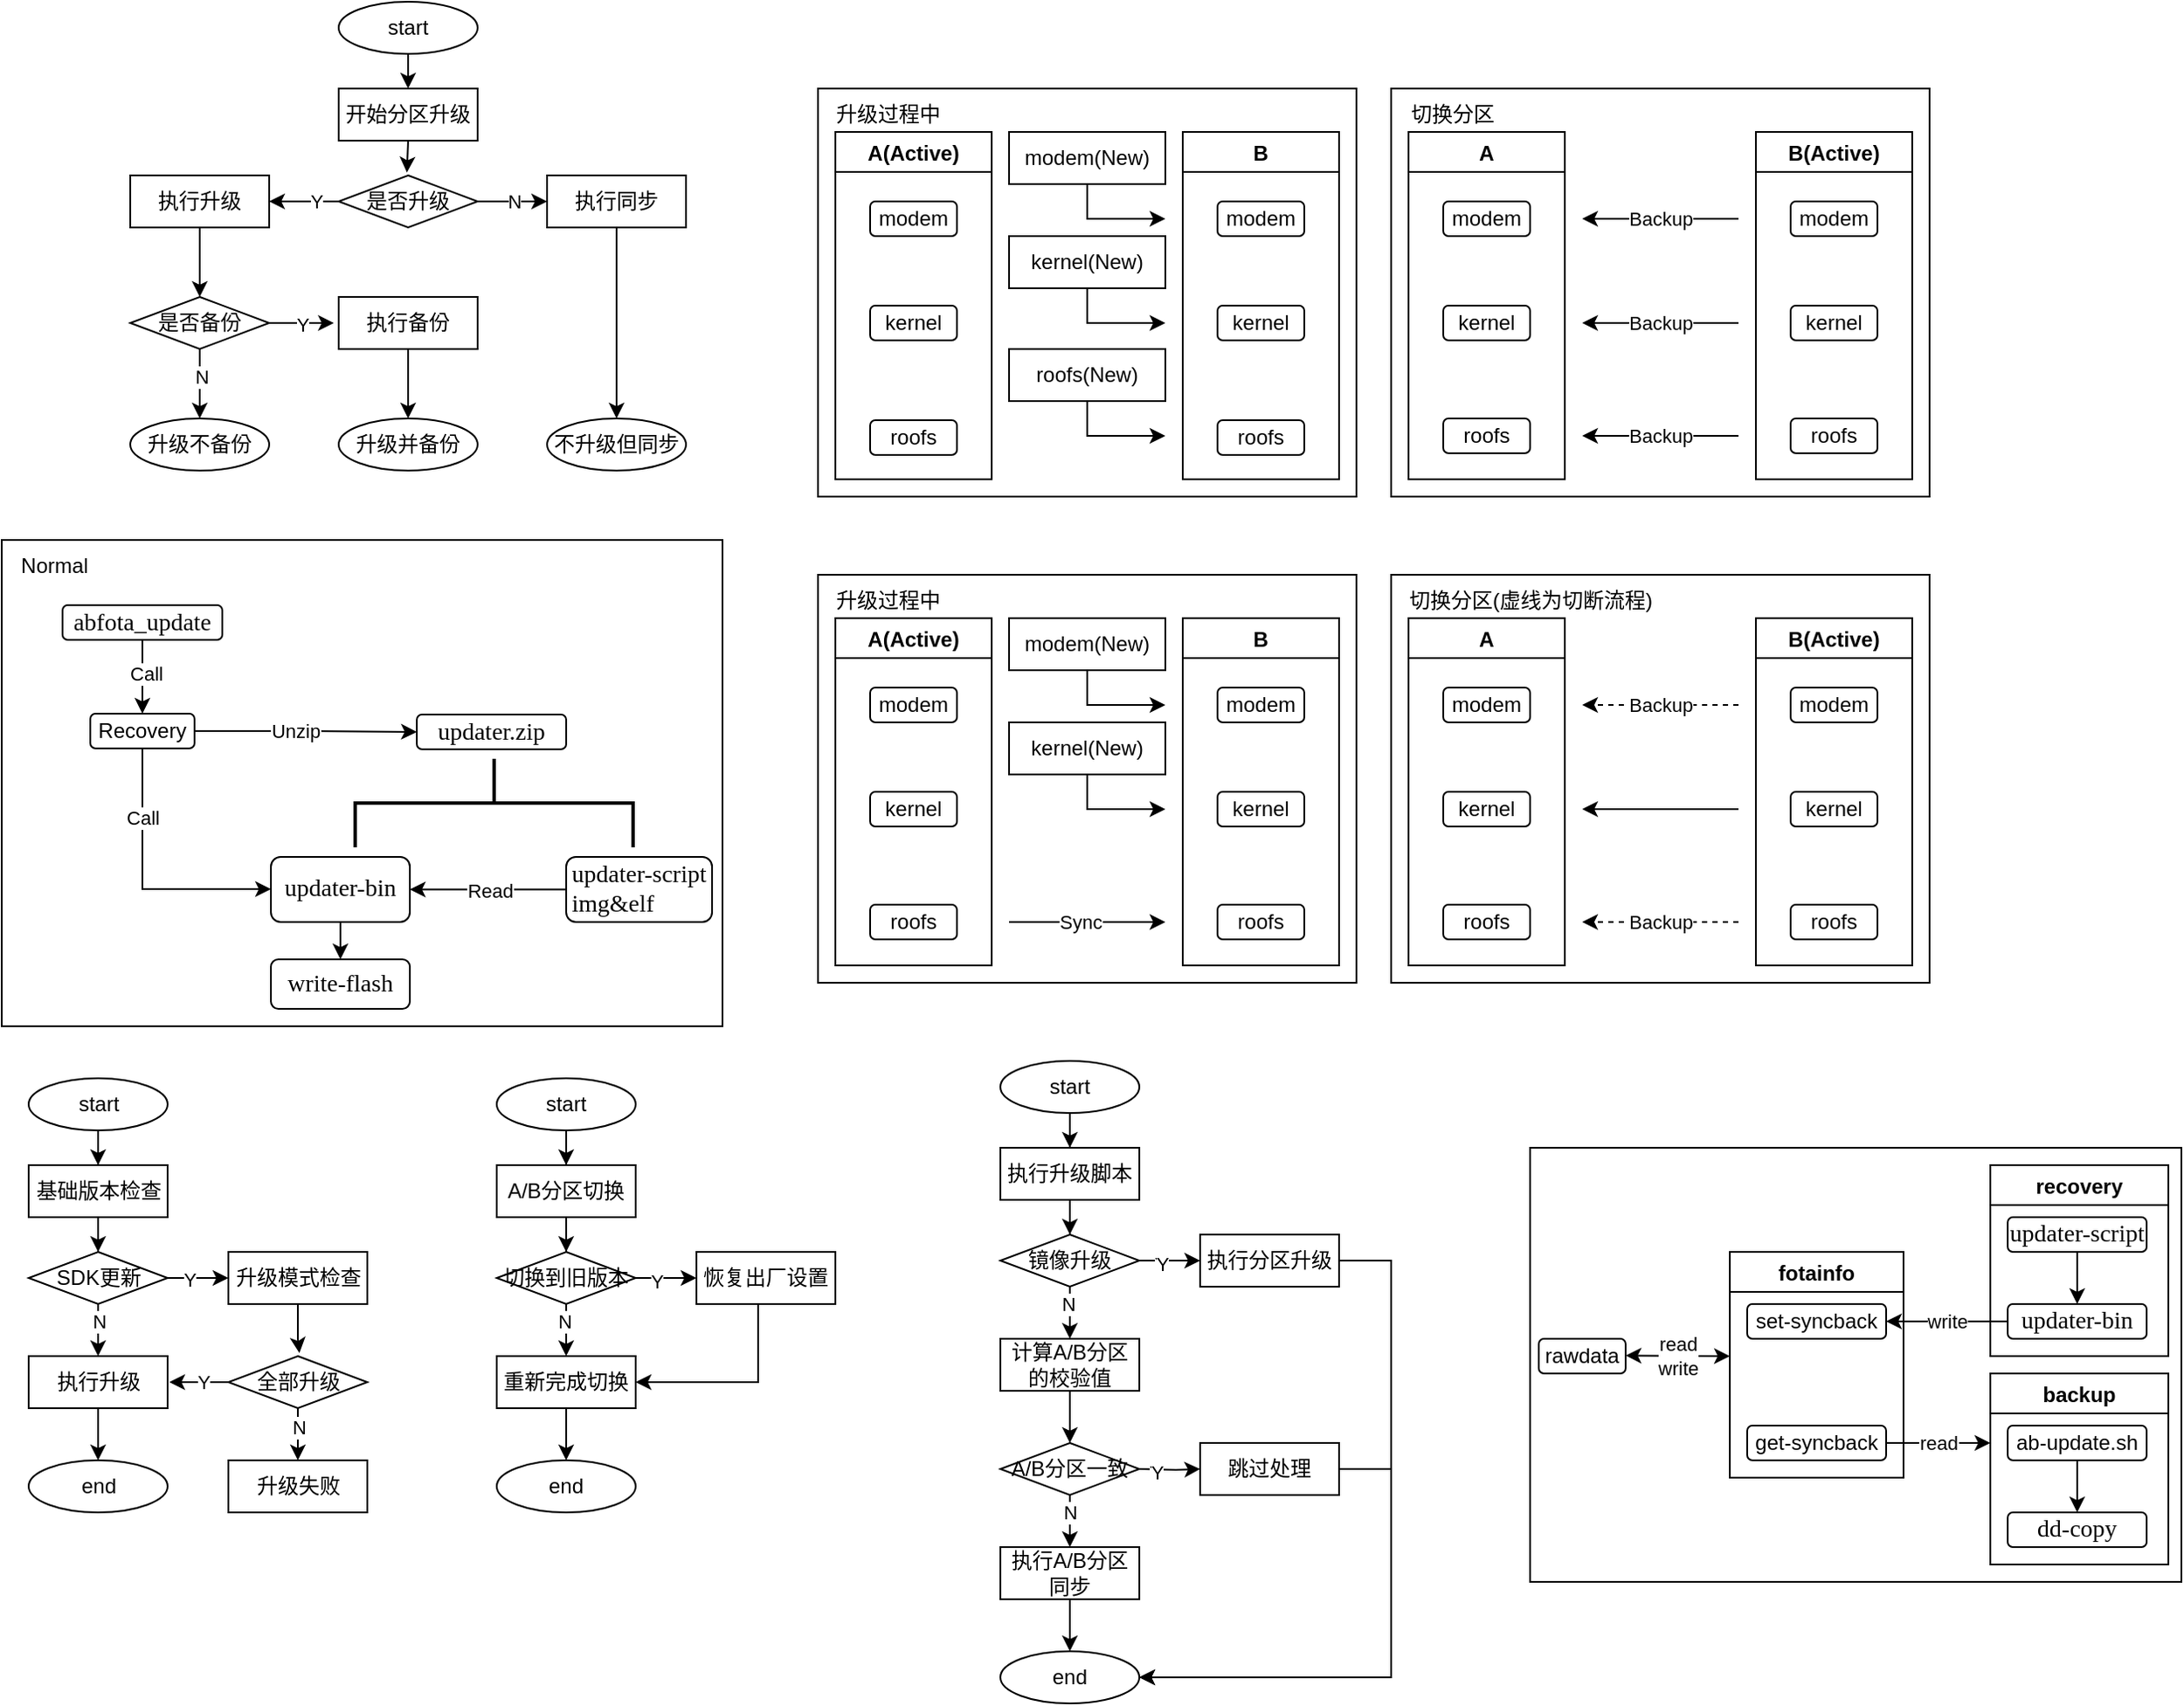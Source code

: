 <mxfile version="24.8.3">
  <diagram name="第 1 页" id="GCRl-8E6too8TkQ2BrHy">
    <mxGraphModel dx="672" dy="438" grid="1" gridSize="10" guides="1" tooltips="1" connect="1" arrows="1" fold="1" page="0" pageScale="1" pageWidth="827" pageHeight="1169" math="0" shadow="0">
      <root>
        <mxCell id="0" />
        <mxCell id="1" parent="0" />
        <mxCell id="q4IoUWrboh84U8gEIqpk-14" value="" style="rounded=0;whiteSpace=wrap;html=1;" parent="1" vertex="1">
          <mxGeometry x="650" y="360" width="310" height="235" as="geometry" />
        </mxCell>
        <mxCell id="NOKJQwVUO0OvhM5oq2DQ-14" style="edgeStyle=orthogonalEdgeStyle;rounded=0;orthogonalLoop=1;jettySize=auto;html=1;exitX=0.5;exitY=1;exitDx=0;exitDy=0;entryX=0.5;entryY=0;entryDx=0;entryDy=0;" parent="1" source="NOKJQwVUO0OvhM5oq2DQ-1" target="NOKJQwVUO0OvhM5oq2DQ-2" edge="1">
          <mxGeometry relative="1" as="geometry" />
        </mxCell>
        <mxCell id="NOKJQwVUO0OvhM5oq2DQ-1" value="start" style="ellipse;whiteSpace=wrap;html=1;" parent="1" vertex="1">
          <mxGeometry x="374" y="30" width="80" height="30" as="geometry" />
        </mxCell>
        <mxCell id="NOKJQwVUO0OvhM5oq2DQ-2" value="开始分区升级" style="rounded=0;whiteSpace=wrap;html=1;" parent="1" vertex="1">
          <mxGeometry x="374" y="80" width="80" height="30" as="geometry" />
        </mxCell>
        <mxCell id="NOKJQwVUO0OvhM5oq2DQ-16" style="edgeStyle=orthogonalEdgeStyle;rounded=0;orthogonalLoop=1;jettySize=auto;html=1;entryX=1;entryY=0.5;entryDx=0;entryDy=0;" parent="1" source="NOKJQwVUO0OvhM5oq2DQ-3" target="NOKJQwVUO0OvhM5oq2DQ-4" edge="1">
          <mxGeometry relative="1" as="geometry" />
        </mxCell>
        <mxCell id="NOKJQwVUO0OvhM5oq2DQ-29" value="Y" style="edgeLabel;html=1;align=center;verticalAlign=middle;resizable=0;points=[];" parent="NOKJQwVUO0OvhM5oq2DQ-16" vertex="1" connectable="0">
          <mxGeometry x="-0.36" relative="1" as="geometry">
            <mxPoint as="offset" />
          </mxGeometry>
        </mxCell>
        <mxCell id="NOKJQwVUO0OvhM5oq2DQ-17" style="edgeStyle=orthogonalEdgeStyle;rounded=0;orthogonalLoop=1;jettySize=auto;html=1;exitX=1;exitY=0.5;exitDx=0;exitDy=0;entryX=0;entryY=0.5;entryDx=0;entryDy=0;" parent="1" source="NOKJQwVUO0OvhM5oq2DQ-3" target="NOKJQwVUO0OvhM5oq2DQ-7" edge="1">
          <mxGeometry relative="1" as="geometry" />
        </mxCell>
        <mxCell id="NOKJQwVUO0OvhM5oq2DQ-28" value="N" style="edgeLabel;html=1;align=center;verticalAlign=middle;resizable=0;points=[];" parent="NOKJQwVUO0OvhM5oq2DQ-17" vertex="1" connectable="0">
          <mxGeometry x="0.034" relative="1" as="geometry">
            <mxPoint as="offset" />
          </mxGeometry>
        </mxCell>
        <mxCell id="NOKJQwVUO0OvhM5oq2DQ-3" value="是否升级" style="rhombus;whiteSpace=wrap;html=1;" parent="1" vertex="1">
          <mxGeometry x="374" y="130" width="80" height="30" as="geometry" />
        </mxCell>
        <mxCell id="NOKJQwVUO0OvhM5oq2DQ-18" style="edgeStyle=orthogonalEdgeStyle;rounded=0;orthogonalLoop=1;jettySize=auto;html=1;entryX=0.5;entryY=0;entryDx=0;entryDy=0;" parent="1" source="NOKJQwVUO0OvhM5oq2DQ-4" target="NOKJQwVUO0OvhM5oq2DQ-5" edge="1">
          <mxGeometry relative="1" as="geometry" />
        </mxCell>
        <mxCell id="NOKJQwVUO0OvhM5oq2DQ-4" value="执行升级" style="rounded=0;whiteSpace=wrap;html=1;" parent="1" vertex="1">
          <mxGeometry x="254" y="130" width="80" height="30" as="geometry" />
        </mxCell>
        <mxCell id="NOKJQwVUO0OvhM5oq2DQ-19" style="edgeStyle=orthogonalEdgeStyle;rounded=0;orthogonalLoop=1;jettySize=auto;html=1;exitX=0.5;exitY=1;exitDx=0;exitDy=0;entryX=0.5;entryY=0;entryDx=0;entryDy=0;" parent="1" source="NOKJQwVUO0OvhM5oq2DQ-5" target="NOKJQwVUO0OvhM5oq2DQ-8" edge="1">
          <mxGeometry relative="1" as="geometry" />
        </mxCell>
        <mxCell id="NOKJQwVUO0OvhM5oq2DQ-31" value="N" style="edgeLabel;html=1;align=center;verticalAlign=middle;resizable=0;points=[];" parent="NOKJQwVUO0OvhM5oq2DQ-19" vertex="1" connectable="0">
          <mxGeometry x="-0.226" y="1" relative="1" as="geometry">
            <mxPoint as="offset" />
          </mxGeometry>
        </mxCell>
        <mxCell id="NOKJQwVUO0OvhM5oq2DQ-5" value="是否备份" style="rhombus;whiteSpace=wrap;html=1;" parent="1" vertex="1">
          <mxGeometry x="254" y="200" width="80" height="30" as="geometry" />
        </mxCell>
        <mxCell id="NOKJQwVUO0OvhM5oq2DQ-6" value="执行备份" style="rounded=0;whiteSpace=wrap;html=1;" parent="1" vertex="1">
          <mxGeometry x="374" y="200" width="80" height="30" as="geometry" />
        </mxCell>
        <mxCell id="NOKJQwVUO0OvhM5oq2DQ-22" style="edgeStyle=orthogonalEdgeStyle;rounded=0;orthogonalLoop=1;jettySize=auto;html=1;exitX=0.5;exitY=1;exitDx=0;exitDy=0;entryX=0.5;entryY=0;entryDx=0;entryDy=0;" parent="1" source="NOKJQwVUO0OvhM5oq2DQ-7" target="NOKJQwVUO0OvhM5oq2DQ-10" edge="1">
          <mxGeometry relative="1" as="geometry" />
        </mxCell>
        <mxCell id="NOKJQwVUO0OvhM5oq2DQ-7" value="执行同步" style="rounded=0;whiteSpace=wrap;html=1;" parent="1" vertex="1">
          <mxGeometry x="494" y="130" width="80" height="30" as="geometry" />
        </mxCell>
        <mxCell id="NOKJQwVUO0OvhM5oq2DQ-8" value="升级不备份" style="ellipse;whiteSpace=wrap;html=1;" parent="1" vertex="1">
          <mxGeometry x="254" y="270" width="80" height="30" as="geometry" />
        </mxCell>
        <mxCell id="NOKJQwVUO0OvhM5oq2DQ-9" value="升级并备份" style="ellipse;whiteSpace=wrap;html=1;" parent="1" vertex="1">
          <mxGeometry x="374" y="270" width="80" height="30" as="geometry" />
        </mxCell>
        <mxCell id="NOKJQwVUO0OvhM5oq2DQ-10" value="不升级但同步" style="ellipse;whiteSpace=wrap;html=1;" parent="1" vertex="1">
          <mxGeometry x="494" y="270" width="80" height="30" as="geometry" />
        </mxCell>
        <mxCell id="NOKJQwVUO0OvhM5oq2DQ-15" style="edgeStyle=orthogonalEdgeStyle;rounded=0;orthogonalLoop=1;jettySize=auto;html=1;exitX=0.5;exitY=1;exitDx=0;exitDy=0;entryX=0.491;entryY=-0.056;entryDx=0;entryDy=0;entryPerimeter=0;" parent="1" source="NOKJQwVUO0OvhM5oq2DQ-2" target="NOKJQwVUO0OvhM5oq2DQ-3" edge="1">
          <mxGeometry relative="1" as="geometry" />
        </mxCell>
        <mxCell id="NOKJQwVUO0OvhM5oq2DQ-20" style="edgeStyle=orthogonalEdgeStyle;rounded=0;orthogonalLoop=1;jettySize=auto;html=1;exitX=1;exitY=0.5;exitDx=0;exitDy=0;entryX=-0.035;entryY=0.495;entryDx=0;entryDy=0;entryPerimeter=0;" parent="1" source="NOKJQwVUO0OvhM5oq2DQ-5" target="NOKJQwVUO0OvhM5oq2DQ-6" edge="1">
          <mxGeometry relative="1" as="geometry" />
        </mxCell>
        <mxCell id="NOKJQwVUO0OvhM5oq2DQ-30" value="Y" style="edgeLabel;html=1;align=center;verticalAlign=middle;resizable=0;points=[];" parent="NOKJQwVUO0OvhM5oq2DQ-20" vertex="1" connectable="0">
          <mxGeometry x="0.019" y="-1" relative="1" as="geometry">
            <mxPoint as="offset" />
          </mxGeometry>
        </mxCell>
        <mxCell id="NOKJQwVUO0OvhM5oq2DQ-21" style="edgeStyle=orthogonalEdgeStyle;rounded=0;orthogonalLoop=1;jettySize=auto;html=1;exitX=0.5;exitY=1;exitDx=0;exitDy=0;entryX=0.5;entryY=0;entryDx=0;entryDy=0;" parent="1" source="NOKJQwVUO0OvhM5oq2DQ-6" target="NOKJQwVUO0OvhM5oq2DQ-9" edge="1">
          <mxGeometry relative="1" as="geometry" />
        </mxCell>
        <mxCell id="q4IoUWrboh84U8gEIqpk-1" value="A(Active)" style="swimlane;" parent="1" vertex="1">
          <mxGeometry x="660" y="385" width="90" height="200" as="geometry">
            <mxRectangle x="210" y="630" width="90" height="30" as="alternateBounds" />
          </mxGeometry>
        </mxCell>
        <mxCell id="q4IoUWrboh84U8gEIqpk-2" value="modem" style="rounded=1;whiteSpace=wrap;html=1;" parent="q4IoUWrboh84U8gEIqpk-1" vertex="1">
          <mxGeometry x="20" y="40" width="50" height="20" as="geometry" />
        </mxCell>
        <mxCell id="q4IoUWrboh84U8gEIqpk-3" value="kernel" style="rounded=1;whiteSpace=wrap;html=1;" parent="q4IoUWrboh84U8gEIqpk-1" vertex="1">
          <mxGeometry x="20" y="100" width="50" height="20" as="geometry" />
        </mxCell>
        <mxCell id="q4IoUWrboh84U8gEIqpk-4" value="roofs" style="rounded=1;whiteSpace=wrap;html=1;" parent="q4IoUWrboh84U8gEIqpk-1" vertex="1">
          <mxGeometry x="20" y="165" width="50" height="20" as="geometry" />
        </mxCell>
        <mxCell id="q4IoUWrboh84U8gEIqpk-5" value="B" style="swimlane;" parent="1" vertex="1">
          <mxGeometry x="860" y="385" width="90" height="200" as="geometry">
            <mxRectangle x="210" y="630" width="90" height="30" as="alternateBounds" />
          </mxGeometry>
        </mxCell>
        <mxCell id="q4IoUWrboh84U8gEIqpk-6" value="modem" style="rounded=1;whiteSpace=wrap;html=1;" parent="q4IoUWrboh84U8gEIqpk-5" vertex="1">
          <mxGeometry x="20" y="40" width="50" height="20" as="geometry" />
        </mxCell>
        <mxCell id="q4IoUWrboh84U8gEIqpk-7" value="kernel" style="rounded=1;whiteSpace=wrap;html=1;" parent="q4IoUWrboh84U8gEIqpk-5" vertex="1">
          <mxGeometry x="20" y="100" width="50" height="20" as="geometry" />
        </mxCell>
        <mxCell id="q4IoUWrboh84U8gEIqpk-8" value="roofs" style="rounded=1;whiteSpace=wrap;html=1;" parent="q4IoUWrboh84U8gEIqpk-5" vertex="1">
          <mxGeometry x="20" y="165" width="50" height="20" as="geometry" />
        </mxCell>
        <mxCell id="q4IoUWrboh84U8gEIqpk-12" value="" style="endArrow=classic;html=1;rounded=0;" parent="1" edge="1">
          <mxGeometry width="50" height="50" relative="1" as="geometry">
            <mxPoint x="760" y="560" as="sourcePoint" />
            <mxPoint x="850" y="560" as="targetPoint" />
          </mxGeometry>
        </mxCell>
        <mxCell id="q4IoUWrboh84U8gEIqpk-21" value="Sync" style="edgeLabel;html=1;align=center;verticalAlign=middle;resizable=0;points=[];" parent="q4IoUWrboh84U8gEIqpk-12" vertex="1" connectable="0">
          <mxGeometry x="-0.102" relative="1" as="geometry">
            <mxPoint as="offset" />
          </mxGeometry>
        </mxCell>
        <mxCell id="q4IoUWrboh84U8gEIqpk-24" value="modem(New)" style="rounded=0;whiteSpace=wrap;html=1;" parent="1" vertex="1">
          <mxGeometry x="760" y="385" width="90" height="30" as="geometry" />
        </mxCell>
        <mxCell id="q4IoUWrboh84U8gEIqpk-25" value="" style="endArrow=classic;html=1;rounded=0;entryX=0.645;entryY=0.489;entryDx=0;entryDy=0;entryPerimeter=0;exitX=0.5;exitY=1;exitDx=0;exitDy=0;" parent="1" source="q4IoUWrboh84U8gEIqpk-24" edge="1">
          <mxGeometry width="50" height="50" relative="1" as="geometry">
            <mxPoint x="780.05" y="435.08" as="sourcePoint" />
            <mxPoint x="850" y="434.995" as="targetPoint" />
            <Array as="points">
              <mxPoint x="805" y="435" />
            </Array>
          </mxGeometry>
        </mxCell>
        <mxCell id="q4IoUWrboh84U8gEIqpk-26" value="" style="rounded=0;whiteSpace=wrap;html=1;" parent="1" vertex="1">
          <mxGeometry x="980" y="360" width="310" height="235" as="geometry" />
        </mxCell>
        <mxCell id="q4IoUWrboh84U8gEIqpk-27" value="A" style="swimlane;" parent="1" vertex="1">
          <mxGeometry x="990" y="385" width="90" height="200" as="geometry">
            <mxRectangle x="210" y="630" width="90" height="30" as="alternateBounds" />
          </mxGeometry>
        </mxCell>
        <mxCell id="q4IoUWrboh84U8gEIqpk-28" value="modem" style="rounded=1;whiteSpace=wrap;html=1;" parent="q4IoUWrboh84U8gEIqpk-27" vertex="1">
          <mxGeometry x="20" y="40" width="50" height="20" as="geometry" />
        </mxCell>
        <mxCell id="q4IoUWrboh84U8gEIqpk-29" value="kernel" style="rounded=1;whiteSpace=wrap;html=1;" parent="q4IoUWrboh84U8gEIqpk-27" vertex="1">
          <mxGeometry x="20" y="100" width="50" height="20" as="geometry" />
        </mxCell>
        <mxCell id="q4IoUWrboh84U8gEIqpk-30" value="roofs" style="rounded=1;whiteSpace=wrap;html=1;" parent="q4IoUWrboh84U8gEIqpk-27" vertex="1">
          <mxGeometry x="20" y="165" width="50" height="20" as="geometry" />
        </mxCell>
        <mxCell id="q4IoUWrboh84U8gEIqpk-31" value="B(Active)" style="swimlane;" parent="1" vertex="1">
          <mxGeometry x="1190" y="385" width="90" height="200" as="geometry">
            <mxRectangle x="210" y="630" width="90" height="30" as="alternateBounds" />
          </mxGeometry>
        </mxCell>
        <mxCell id="q4IoUWrboh84U8gEIqpk-32" value="modem" style="rounded=1;whiteSpace=wrap;html=1;" parent="q4IoUWrboh84U8gEIqpk-31" vertex="1">
          <mxGeometry x="20" y="40" width="50" height="20" as="geometry" />
        </mxCell>
        <mxCell id="q4IoUWrboh84U8gEIqpk-33" value="kernel" style="rounded=1;whiteSpace=wrap;html=1;" parent="q4IoUWrboh84U8gEIqpk-31" vertex="1">
          <mxGeometry x="20" y="100" width="50" height="20" as="geometry" />
        </mxCell>
        <mxCell id="q4IoUWrboh84U8gEIqpk-34" value="roofs" style="rounded=1;whiteSpace=wrap;html=1;" parent="q4IoUWrboh84U8gEIqpk-31" vertex="1">
          <mxGeometry x="20" y="165" width="50" height="20" as="geometry" />
        </mxCell>
        <mxCell id="q4IoUWrboh84U8gEIqpk-41" value="" style="endArrow=classic;html=1;rounded=0;dashed=1;" parent="1" edge="1">
          <mxGeometry width="50" height="50" relative="1" as="geometry">
            <mxPoint x="1180" y="435" as="sourcePoint" />
            <mxPoint x="1090" y="435" as="targetPoint" />
          </mxGeometry>
        </mxCell>
        <mxCell id="q4IoUWrboh84U8gEIqpk-43" value="Backup" style="edgeLabel;html=1;align=center;verticalAlign=middle;resizable=0;points=[];" parent="q4IoUWrboh84U8gEIqpk-41" vertex="1" connectable="0">
          <mxGeometry x="0.235" y="-1" relative="1" as="geometry">
            <mxPoint x="10" y="1" as="offset" />
          </mxGeometry>
        </mxCell>
        <mxCell id="q4IoUWrboh84U8gEIqpk-44" value="" style="endArrow=classic;html=1;rounded=0;" parent="1" edge="1">
          <mxGeometry width="50" height="50" relative="1" as="geometry">
            <mxPoint x="1180" y="495" as="sourcePoint" />
            <mxPoint x="1090" y="495" as="targetPoint" />
          </mxGeometry>
        </mxCell>
        <mxCell id="q4IoUWrboh84U8gEIqpk-48" value="升级过程中" style="text;html=1;align=center;verticalAlign=middle;resizable=0;points=[];autosize=1;strokeColor=none;fillColor=none;" parent="1" vertex="1">
          <mxGeometry x="650" y="360" width="80" height="30" as="geometry" />
        </mxCell>
        <mxCell id="q4IoUWrboh84U8gEIqpk-49" value="切换分区(虚线为切断流程)" style="text;html=1;align=center;verticalAlign=middle;resizable=0;points=[];autosize=1;strokeColor=none;fillColor=none;" parent="1" vertex="1">
          <mxGeometry x="980" y="360" width="160" height="30" as="geometry" />
        </mxCell>
        <mxCell id="q4IoUWrboh84U8gEIqpk-50" value="kernel(New)" style="rounded=0;whiteSpace=wrap;html=1;" parent="1" vertex="1">
          <mxGeometry x="760" y="445" width="90" height="30" as="geometry" />
        </mxCell>
        <mxCell id="q4IoUWrboh84U8gEIqpk-52" value="" style="endArrow=classic;html=1;rounded=0;entryX=0.645;entryY=0.489;entryDx=0;entryDy=0;entryPerimeter=0;exitX=0.5;exitY=1;exitDx=0;exitDy=0;" parent="1" edge="1">
          <mxGeometry width="50" height="50" relative="1" as="geometry">
            <mxPoint x="805" y="475" as="sourcePoint" />
            <mxPoint x="850" y="494.995" as="targetPoint" />
            <Array as="points">
              <mxPoint x="805" y="495" />
            </Array>
          </mxGeometry>
        </mxCell>
        <mxCell id="q4IoUWrboh84U8gEIqpk-53" value="" style="rounded=0;whiteSpace=wrap;html=1;" parent="1" vertex="1">
          <mxGeometry x="180" y="340" width="415" height="280" as="geometry" />
        </mxCell>
        <mxCell id="q4IoUWrboh84U8gEIqpk-69" style="edgeStyle=orthogonalEdgeStyle;rounded=0;orthogonalLoop=1;jettySize=auto;html=1;entryX=0;entryY=0.5;entryDx=0;entryDy=0;" parent="1" source="q4IoUWrboh84U8gEIqpk-55" target="q4IoUWrboh84U8gEIqpk-57" edge="1">
          <mxGeometry relative="1" as="geometry" />
        </mxCell>
        <mxCell id="q4IoUWrboh84U8gEIqpk-77" value="Unzip" style="edgeLabel;html=1;align=center;verticalAlign=middle;resizable=0;points=[];" parent="q4IoUWrboh84U8gEIqpk-69" vertex="1" connectable="0">
          <mxGeometry x="-0.241" y="1" relative="1" as="geometry">
            <mxPoint x="9" y="1" as="offset" />
          </mxGeometry>
        </mxCell>
        <mxCell id="q4IoUWrboh84U8gEIqpk-71" style="edgeStyle=orthogonalEdgeStyle;rounded=0;orthogonalLoop=1;jettySize=auto;html=1;entryX=0;entryY=0.5;entryDx=0;entryDy=0;" parent="1" source="q4IoUWrboh84U8gEIqpk-55" target="q4IoUWrboh84U8gEIqpk-59" edge="1">
          <mxGeometry relative="1" as="geometry">
            <Array as="points">
              <mxPoint x="261" y="541" />
              <mxPoint x="335" y="541" />
            </Array>
          </mxGeometry>
        </mxCell>
        <mxCell id="q4IoUWrboh84U8gEIqpk-76" value="Call" style="edgeLabel;html=1;align=center;verticalAlign=middle;resizable=0;points=[];" parent="q4IoUWrboh84U8gEIqpk-71" vertex="1" connectable="0">
          <mxGeometry x="-0.492" relative="1" as="geometry">
            <mxPoint as="offset" />
          </mxGeometry>
        </mxCell>
        <mxCell id="q4IoUWrboh84U8gEIqpk-55" value="Recovery" style="rounded=1;whiteSpace=wrap;html=1;" parent="1" vertex="1">
          <mxGeometry x="231" y="440" width="60" height="20" as="geometry" />
        </mxCell>
        <mxCell id="q4IoUWrboh84U8gEIqpk-73" style="edgeStyle=orthogonalEdgeStyle;rounded=0;orthogonalLoop=1;jettySize=auto;html=1;entryX=1;entryY=0.5;entryDx=0;entryDy=0;" parent="1" source="q4IoUWrboh84U8gEIqpk-56" target="q4IoUWrboh84U8gEIqpk-59" edge="1">
          <mxGeometry relative="1" as="geometry" />
        </mxCell>
        <mxCell id="q4IoUWrboh84U8gEIqpk-74" value="Read" style="edgeLabel;html=1;align=center;verticalAlign=middle;resizable=0;points=[];" parent="q4IoUWrboh84U8gEIqpk-73" vertex="1" connectable="0">
          <mxGeometry x="0.093" y="1" relative="1" as="geometry">
            <mxPoint x="5" y="-1" as="offset" />
          </mxGeometry>
        </mxCell>
        <mxCell id="q4IoUWrboh84U8gEIqpk-56" value="&lt;p style=&quot;margin: 0pt 0pt 0.0pt; text-align: justify; font-family: &amp;quot;Times New Roman&amp;quot;; font-size: 10.5pt;&quot; class=&quot;MsoNormal&quot;&gt;&lt;span style=&quot;font-family: 宋体; font-size: 10.5pt;&quot;&gt;&lt;font face=&quot;Times New Roman&quot;&gt;updater-&lt;/font&gt;&lt;/span&gt;&lt;span style=&quot;font-size: 10.5pt; background-color: initial;&quot;&gt;script&lt;br&gt;img&amp;amp;elf&lt;/span&gt;&lt;/p&gt;" style="rounded=1;whiteSpace=wrap;html=1;" parent="1" vertex="1">
          <mxGeometry x="505" y="522.5" width="84" height="37.5" as="geometry" />
        </mxCell>
        <mxCell id="q4IoUWrboh84U8gEIqpk-57" value="&lt;p style=&quot;margin: 0pt 0pt 0.0pt; text-align: justify; font-family: &amp;quot;Times New Roman&amp;quot;; font-size: 10.5pt;&quot; class=&quot;MsoNormal&quot;&gt;&lt;span style=&quot;font-family: 宋体; font-size: 10.5pt;&quot;&gt;&lt;font face=&quot;Times New Roman&quot;&gt;updater.zip&lt;/font&gt;&lt;/span&gt;&lt;/p&gt;" style="rounded=1;whiteSpace=wrap;html=1;" parent="1" vertex="1">
          <mxGeometry x="419" y="440.5" width="86" height="20" as="geometry" />
        </mxCell>
        <mxCell id="q4IoUWrboh84U8gEIqpk-94" value="" style="edgeStyle=orthogonalEdgeStyle;rounded=0;orthogonalLoop=1;jettySize=auto;html=1;" parent="1" source="q4IoUWrboh84U8gEIqpk-59" target="q4IoUWrboh84U8gEIqpk-93" edge="1">
          <mxGeometry relative="1" as="geometry" />
        </mxCell>
        <mxCell id="q4IoUWrboh84U8gEIqpk-59" value="&lt;p style=&quot;margin: 0pt 0pt 0.0pt; text-align: justify; font-family: &amp;quot;Times New Roman&amp;quot;; font-size: 10.5pt;&quot; class=&quot;MsoNormal&quot;&gt;&lt;span style=&quot;font-family: 宋体; font-size: 10.5pt;&quot;&gt;&lt;font face=&quot;Times New Roman&quot;&gt;updater-bin&lt;/font&gt;&lt;/span&gt;&lt;/p&gt;" style="rounded=1;whiteSpace=wrap;html=1;" parent="1" vertex="1">
          <mxGeometry x="335" y="522.5" width="80" height="37.5" as="geometry" />
        </mxCell>
        <mxCell id="q4IoUWrboh84U8gEIqpk-60" value="" style="strokeWidth=2;html=1;shape=mxgraph.flowchart.annotation_2;align=left;labelPosition=right;pointerEvents=1;rotation=90;" parent="1" vertex="1">
          <mxGeometry x="438" y="411.5" width="51" height="160" as="geometry" />
        </mxCell>
        <mxCell id="q4IoUWrboh84U8gEIqpk-63" value="Normal" style="text;html=1;align=center;verticalAlign=middle;resizable=0;points=[];autosize=1;strokeColor=none;fillColor=none;" parent="1" vertex="1">
          <mxGeometry x="180" y="340" width="60" height="30" as="geometry" />
        </mxCell>
        <mxCell id="q4IoUWrboh84U8gEIqpk-66" value="" style="edgeStyle=orthogonalEdgeStyle;rounded=0;orthogonalLoop=1;jettySize=auto;html=1;" parent="1" source="q4IoUWrboh84U8gEIqpk-65" target="q4IoUWrboh84U8gEIqpk-55" edge="1">
          <mxGeometry relative="1" as="geometry" />
        </mxCell>
        <mxCell id="q4IoUWrboh84U8gEIqpk-75" value="Call" style="edgeLabel;html=1;align=center;verticalAlign=middle;resizable=0;points=[];" parent="q4IoUWrboh84U8gEIqpk-66" vertex="1" connectable="0">
          <mxGeometry x="-0.111" y="2" relative="1" as="geometry">
            <mxPoint as="offset" />
          </mxGeometry>
        </mxCell>
        <mxCell id="q4IoUWrboh84U8gEIqpk-65" value="&lt;p style=&quot;margin: 0pt 0pt 0.0pt; text-align: justify;&quot; class=&quot;MsoNormal&quot;&gt;&lt;font face=&quot;Times New Roman&quot;&gt;&lt;span style=&quot;font-size: 14px;&quot;&gt;abfota_update&lt;/span&gt;&lt;/font&gt;&lt;br&gt;&lt;/p&gt;" style="rounded=1;whiteSpace=wrap;html=1;" parent="1" vertex="1">
          <mxGeometry x="215" y="377.5" width="92" height="20" as="geometry" />
        </mxCell>
        <mxCell id="q4IoUWrboh84U8gEIqpk-93" value="&lt;p style=&quot;margin: 0pt 0pt 0.0pt; text-align: justify; font-family: &amp;quot;Times New Roman&amp;quot;; font-size: 10.5pt;&quot; class=&quot;MsoNormal&quot;&gt;&lt;span style=&quot;font-family: 宋体; font-size: 10.5pt;&quot;&gt;&lt;font face=&quot;Times New Roman&quot;&gt;write-flash&lt;/font&gt;&lt;/span&gt;&lt;/p&gt;" style="rounded=1;whiteSpace=wrap;html=1;" parent="1" vertex="1">
          <mxGeometry x="335" y="581.5" width="80" height="28.5" as="geometry" />
        </mxCell>
        <mxCell id="q4IoUWrboh84U8gEIqpk-95" value="" style="endArrow=classic;html=1;rounded=0;dashed=1;" parent="1" edge="1">
          <mxGeometry width="50" height="50" relative="1" as="geometry">
            <mxPoint x="1180" y="560" as="sourcePoint" />
            <mxPoint x="1090" y="560" as="targetPoint" />
          </mxGeometry>
        </mxCell>
        <mxCell id="q4IoUWrboh84U8gEIqpk-96" value="Backup" style="edgeLabel;html=1;align=center;verticalAlign=middle;resizable=0;points=[];" parent="q4IoUWrboh84U8gEIqpk-95" vertex="1" connectable="0">
          <mxGeometry x="0.235" y="-1" relative="1" as="geometry">
            <mxPoint x="10" y="1" as="offset" />
          </mxGeometry>
        </mxCell>
        <mxCell id="q4IoUWrboh84U8gEIqpk-97" value="" style="rounded=0;whiteSpace=wrap;html=1;" parent="1" vertex="1">
          <mxGeometry x="650" y="80" width="310" height="235" as="geometry" />
        </mxCell>
        <mxCell id="q4IoUWrboh84U8gEIqpk-98" value="A(Active)" style="swimlane;" parent="1" vertex="1">
          <mxGeometry x="660" y="105" width="90" height="200" as="geometry">
            <mxRectangle x="210" y="630" width="90" height="30" as="alternateBounds" />
          </mxGeometry>
        </mxCell>
        <mxCell id="q4IoUWrboh84U8gEIqpk-99" value="modem" style="rounded=1;whiteSpace=wrap;html=1;" parent="q4IoUWrboh84U8gEIqpk-98" vertex="1">
          <mxGeometry x="20" y="40" width="50" height="20" as="geometry" />
        </mxCell>
        <mxCell id="q4IoUWrboh84U8gEIqpk-100" value="kernel" style="rounded=1;whiteSpace=wrap;html=1;" parent="q4IoUWrboh84U8gEIqpk-98" vertex="1">
          <mxGeometry x="20" y="100" width="50" height="20" as="geometry" />
        </mxCell>
        <mxCell id="q4IoUWrboh84U8gEIqpk-101" value="roofs" style="rounded=1;whiteSpace=wrap;html=1;" parent="q4IoUWrboh84U8gEIqpk-98" vertex="1">
          <mxGeometry x="20" y="166" width="50" height="20" as="geometry" />
        </mxCell>
        <mxCell id="q4IoUWrboh84U8gEIqpk-102" value="B" style="swimlane;" parent="1" vertex="1">
          <mxGeometry x="860" y="105" width="90" height="200" as="geometry">
            <mxRectangle x="210" y="630" width="90" height="30" as="alternateBounds" />
          </mxGeometry>
        </mxCell>
        <mxCell id="q4IoUWrboh84U8gEIqpk-103" value="modem" style="rounded=1;whiteSpace=wrap;html=1;" parent="q4IoUWrboh84U8gEIqpk-102" vertex="1">
          <mxGeometry x="20" y="40" width="50" height="20" as="geometry" />
        </mxCell>
        <mxCell id="q4IoUWrboh84U8gEIqpk-104" value="kernel" style="rounded=1;whiteSpace=wrap;html=1;" parent="q4IoUWrboh84U8gEIqpk-102" vertex="1">
          <mxGeometry x="20" y="100" width="50" height="20" as="geometry" />
        </mxCell>
        <mxCell id="q4IoUWrboh84U8gEIqpk-105" value="roofs" style="rounded=1;whiteSpace=wrap;html=1;" parent="q4IoUWrboh84U8gEIqpk-102" vertex="1">
          <mxGeometry x="20" y="166" width="50" height="20" as="geometry" />
        </mxCell>
        <mxCell id="q4IoUWrboh84U8gEIqpk-108" value="modem(New)" style="rounded=0;whiteSpace=wrap;html=1;" parent="1" vertex="1">
          <mxGeometry x="760" y="105" width="90" height="30" as="geometry" />
        </mxCell>
        <mxCell id="q4IoUWrboh84U8gEIqpk-109" value="" style="endArrow=classic;html=1;rounded=0;entryX=0.645;entryY=0.489;entryDx=0;entryDy=0;entryPerimeter=0;exitX=0.5;exitY=1;exitDx=0;exitDy=0;" parent="1" source="q4IoUWrboh84U8gEIqpk-108" edge="1">
          <mxGeometry width="50" height="50" relative="1" as="geometry">
            <mxPoint x="780.05" y="155.08" as="sourcePoint" />
            <mxPoint x="850" y="154.995" as="targetPoint" />
            <Array as="points">
              <mxPoint x="805" y="155" />
            </Array>
          </mxGeometry>
        </mxCell>
        <mxCell id="q4IoUWrboh84U8gEIqpk-110" value="" style="rounded=0;whiteSpace=wrap;html=1;" parent="1" vertex="1">
          <mxGeometry x="980" y="80" width="310" height="235" as="geometry" />
        </mxCell>
        <mxCell id="q4IoUWrboh84U8gEIqpk-111" value="A" style="swimlane;" parent="1" vertex="1">
          <mxGeometry x="990" y="105" width="90" height="200" as="geometry">
            <mxRectangle x="210" y="630" width="90" height="30" as="alternateBounds" />
          </mxGeometry>
        </mxCell>
        <mxCell id="q4IoUWrboh84U8gEIqpk-112" value="modem" style="rounded=1;whiteSpace=wrap;html=1;" parent="q4IoUWrboh84U8gEIqpk-111" vertex="1">
          <mxGeometry x="20" y="40" width="50" height="20" as="geometry" />
        </mxCell>
        <mxCell id="q4IoUWrboh84U8gEIqpk-113" value="kernel" style="rounded=1;whiteSpace=wrap;html=1;" parent="q4IoUWrboh84U8gEIqpk-111" vertex="1">
          <mxGeometry x="20" y="100" width="50" height="20" as="geometry" />
        </mxCell>
        <mxCell id="q4IoUWrboh84U8gEIqpk-114" value="roofs" style="rounded=1;whiteSpace=wrap;html=1;" parent="q4IoUWrboh84U8gEIqpk-111" vertex="1">
          <mxGeometry x="20" y="165" width="50" height="20" as="geometry" />
        </mxCell>
        <mxCell id="q4IoUWrboh84U8gEIqpk-115" value="B(Active)" style="swimlane;" parent="1" vertex="1">
          <mxGeometry x="1190" y="105" width="90" height="200" as="geometry">
            <mxRectangle x="210" y="630" width="90" height="30" as="alternateBounds" />
          </mxGeometry>
        </mxCell>
        <mxCell id="q4IoUWrboh84U8gEIqpk-116" value="modem" style="rounded=1;whiteSpace=wrap;html=1;" parent="q4IoUWrboh84U8gEIqpk-115" vertex="1">
          <mxGeometry x="20" y="40" width="50" height="20" as="geometry" />
        </mxCell>
        <mxCell id="q4IoUWrboh84U8gEIqpk-117" value="kernel" style="rounded=1;whiteSpace=wrap;html=1;" parent="q4IoUWrboh84U8gEIqpk-115" vertex="1">
          <mxGeometry x="20" y="100" width="50" height="20" as="geometry" />
        </mxCell>
        <mxCell id="q4IoUWrboh84U8gEIqpk-118" value="roofs" style="rounded=1;whiteSpace=wrap;html=1;" parent="q4IoUWrboh84U8gEIqpk-115" vertex="1">
          <mxGeometry x="20" y="165" width="50" height="20" as="geometry" />
        </mxCell>
        <mxCell id="q4IoUWrboh84U8gEIqpk-119" value="" style="endArrow=classic;html=1;rounded=0;" parent="1" edge="1">
          <mxGeometry width="50" height="50" relative="1" as="geometry">
            <mxPoint x="1180" y="155" as="sourcePoint" />
            <mxPoint x="1090" y="155" as="targetPoint" />
          </mxGeometry>
        </mxCell>
        <mxCell id="q4IoUWrboh84U8gEIqpk-120" value="Backup" style="edgeLabel;html=1;align=center;verticalAlign=middle;resizable=0;points=[];" parent="q4IoUWrboh84U8gEIqpk-119" vertex="1" connectable="0">
          <mxGeometry x="0.235" y="-1" relative="1" as="geometry">
            <mxPoint x="10" y="1" as="offset" />
          </mxGeometry>
        </mxCell>
        <mxCell id="q4IoUWrboh84U8gEIqpk-121" value="" style="endArrow=classic;html=1;rounded=0;" parent="1" edge="1">
          <mxGeometry width="50" height="50" relative="1" as="geometry">
            <mxPoint x="1180" y="215" as="sourcePoint" />
            <mxPoint x="1090" y="215" as="targetPoint" />
          </mxGeometry>
        </mxCell>
        <mxCell id="q4IoUWrboh84U8gEIqpk-122" value="Backup" style="edgeLabel;html=1;align=center;verticalAlign=middle;resizable=0;points=[];" parent="q4IoUWrboh84U8gEIqpk-121" vertex="1" connectable="0">
          <mxGeometry x="0.235" y="-1" relative="1" as="geometry">
            <mxPoint x="10" y="1" as="offset" />
          </mxGeometry>
        </mxCell>
        <mxCell id="q4IoUWrboh84U8gEIqpk-123" value="升级过程中" style="text;html=1;align=center;verticalAlign=middle;resizable=0;points=[];autosize=1;strokeColor=none;fillColor=none;" parent="1" vertex="1">
          <mxGeometry x="650" y="80" width="80" height="30" as="geometry" />
        </mxCell>
        <mxCell id="q4IoUWrboh84U8gEIqpk-124" value="切换分区" style="text;html=1;align=center;verticalAlign=middle;resizable=0;points=[];autosize=1;strokeColor=none;fillColor=none;" parent="1" vertex="1">
          <mxGeometry x="980" y="80" width="70" height="30" as="geometry" />
        </mxCell>
        <mxCell id="q4IoUWrboh84U8gEIqpk-125" value="kernel(New)" style="rounded=0;whiteSpace=wrap;html=1;" parent="1" vertex="1">
          <mxGeometry x="760" y="165" width="90" height="30" as="geometry" />
        </mxCell>
        <mxCell id="q4IoUWrboh84U8gEIqpk-126" value="" style="endArrow=classic;html=1;rounded=0;entryX=0.645;entryY=0.489;entryDx=0;entryDy=0;entryPerimeter=0;exitX=0.5;exitY=1;exitDx=0;exitDy=0;" parent="1" edge="1">
          <mxGeometry width="50" height="50" relative="1" as="geometry">
            <mxPoint x="805" y="195" as="sourcePoint" />
            <mxPoint x="850" y="214.995" as="targetPoint" />
            <Array as="points">
              <mxPoint x="805" y="215" />
            </Array>
          </mxGeometry>
        </mxCell>
        <mxCell id="q4IoUWrboh84U8gEIqpk-127" value="" style="endArrow=classic;html=1;rounded=0;" parent="1" edge="1">
          <mxGeometry width="50" height="50" relative="1" as="geometry">
            <mxPoint x="1180" y="280" as="sourcePoint" />
            <mxPoint x="1090" y="280" as="targetPoint" />
          </mxGeometry>
        </mxCell>
        <mxCell id="q4IoUWrboh84U8gEIqpk-128" value="Backup" style="edgeLabel;html=1;align=center;verticalAlign=middle;resizable=0;points=[];" parent="q4IoUWrboh84U8gEIqpk-127" vertex="1" connectable="0">
          <mxGeometry x="0.235" y="-1" relative="1" as="geometry">
            <mxPoint x="10" y="1" as="offset" />
          </mxGeometry>
        </mxCell>
        <mxCell id="q4IoUWrboh84U8gEIqpk-129" value="" style="endArrow=classic;html=1;rounded=0;entryX=0.645;entryY=0.489;entryDx=0;entryDy=0;entryPerimeter=0;exitX=0.5;exitY=1;exitDx=0;exitDy=0;" parent="1" edge="1">
          <mxGeometry width="50" height="50" relative="1" as="geometry">
            <mxPoint x="805" y="260" as="sourcePoint" />
            <mxPoint x="850" y="279.995" as="targetPoint" />
            <Array as="points">
              <mxPoint x="805" y="280" />
            </Array>
          </mxGeometry>
        </mxCell>
        <mxCell id="q4IoUWrboh84U8gEIqpk-130" value="roofs(New)" style="rounded=0;whiteSpace=wrap;html=1;" parent="1" vertex="1">
          <mxGeometry x="760" y="230" width="90" height="30" as="geometry" />
        </mxCell>
        <mxCell id="eJC4iJAMDMBGixWMzzi8-10" style="edgeStyle=orthogonalEdgeStyle;rounded=0;orthogonalLoop=1;jettySize=auto;html=1;entryX=0.5;entryY=0;entryDx=0;entryDy=0;" parent="1" source="eJC4iJAMDMBGixWMzzi8-1" target="eJC4iJAMDMBGixWMzzi8-2" edge="1">
          <mxGeometry relative="1" as="geometry" />
        </mxCell>
        <mxCell id="eJC4iJAMDMBGixWMzzi8-1" value="start" style="ellipse;whiteSpace=wrap;html=1;" parent="1" vertex="1">
          <mxGeometry x="195.5" y="650" width="80" height="30" as="geometry" />
        </mxCell>
        <mxCell id="eJC4iJAMDMBGixWMzzi8-11" style="edgeStyle=orthogonalEdgeStyle;rounded=0;orthogonalLoop=1;jettySize=auto;html=1;entryX=0.5;entryY=0;entryDx=0;entryDy=0;" parent="1" source="eJC4iJAMDMBGixWMzzi8-2" target="eJC4iJAMDMBGixWMzzi8-3" edge="1">
          <mxGeometry relative="1" as="geometry" />
        </mxCell>
        <mxCell id="eJC4iJAMDMBGixWMzzi8-2" value="基础版本检查" style="rounded=0;whiteSpace=wrap;html=1;" parent="1" vertex="1">
          <mxGeometry x="195.5" y="700" width="80" height="30" as="geometry" />
        </mxCell>
        <mxCell id="eJC4iJAMDMBGixWMzzi8-12" style="edgeStyle=orthogonalEdgeStyle;rounded=0;orthogonalLoop=1;jettySize=auto;html=1;entryX=0.5;entryY=0;entryDx=0;entryDy=0;" parent="1" source="eJC4iJAMDMBGixWMzzi8-3" target="eJC4iJAMDMBGixWMzzi8-5" edge="1">
          <mxGeometry relative="1" as="geometry" />
        </mxCell>
        <mxCell id="eJC4iJAMDMBGixWMzzi8-22" value="N" style="edgeLabel;html=1;align=center;verticalAlign=middle;resizable=0;points=[];" parent="eJC4iJAMDMBGixWMzzi8-12" vertex="1" connectable="0">
          <mxGeometry x="-0.607" relative="1" as="geometry">
            <mxPoint as="offset" />
          </mxGeometry>
        </mxCell>
        <mxCell id="eJC4iJAMDMBGixWMzzi8-15" style="edgeStyle=orthogonalEdgeStyle;rounded=0;orthogonalLoop=1;jettySize=auto;html=1;entryX=0;entryY=0.5;entryDx=0;entryDy=0;" parent="1" source="eJC4iJAMDMBGixWMzzi8-3" target="eJC4iJAMDMBGixWMzzi8-4" edge="1">
          <mxGeometry relative="1" as="geometry" />
        </mxCell>
        <mxCell id="eJC4iJAMDMBGixWMzzi8-21" value="Y" style="edgeLabel;html=1;align=center;verticalAlign=middle;resizable=0;points=[];" parent="eJC4iJAMDMBGixWMzzi8-15" vertex="1" connectable="0">
          <mxGeometry x="-0.455" y="-1" relative="1" as="geometry">
            <mxPoint as="offset" />
          </mxGeometry>
        </mxCell>
        <mxCell id="eJC4iJAMDMBGixWMzzi8-3" value="SDK更新" style="rhombus;whiteSpace=wrap;html=1;" parent="1" vertex="1">
          <mxGeometry x="195.5" y="750" width="80" height="30" as="geometry" />
        </mxCell>
        <mxCell id="eJC4iJAMDMBGixWMzzi8-4" value="升级模式检查" style="rounded=0;whiteSpace=wrap;html=1;" parent="1" vertex="1">
          <mxGeometry x="310.5" y="750" width="80" height="30" as="geometry" />
        </mxCell>
        <mxCell id="eJC4iJAMDMBGixWMzzi8-14" style="edgeStyle=orthogonalEdgeStyle;rounded=0;orthogonalLoop=1;jettySize=auto;html=1;entryX=0.5;entryY=0;entryDx=0;entryDy=0;" parent="1" source="eJC4iJAMDMBGixWMzzi8-5" target="eJC4iJAMDMBGixWMzzi8-8" edge="1">
          <mxGeometry relative="1" as="geometry" />
        </mxCell>
        <mxCell id="eJC4iJAMDMBGixWMzzi8-5" value="执行升级" style="rounded=0;whiteSpace=wrap;html=1;" parent="1" vertex="1">
          <mxGeometry x="195.5" y="810" width="80" height="30" as="geometry" />
        </mxCell>
        <mxCell id="eJC4iJAMDMBGixWMzzi8-17" style="edgeStyle=orthogonalEdgeStyle;rounded=0;orthogonalLoop=1;jettySize=auto;html=1;" parent="1" source="eJC4iJAMDMBGixWMzzi8-6" edge="1">
          <mxGeometry relative="1" as="geometry">
            <mxPoint x="276.5" y="825" as="targetPoint" />
          </mxGeometry>
        </mxCell>
        <mxCell id="eJC4iJAMDMBGixWMzzi8-20" value="Y" style="edgeLabel;html=1;align=center;verticalAlign=middle;resizable=0;points=[];" parent="eJC4iJAMDMBGixWMzzi8-17" vertex="1" connectable="0">
          <mxGeometry x="-0.133" relative="1" as="geometry">
            <mxPoint as="offset" />
          </mxGeometry>
        </mxCell>
        <mxCell id="eJC4iJAMDMBGixWMzzi8-18" value="" style="edgeStyle=orthogonalEdgeStyle;rounded=0;orthogonalLoop=1;jettySize=auto;html=1;" parent="1" source="eJC4iJAMDMBGixWMzzi8-6" target="eJC4iJAMDMBGixWMzzi8-7" edge="1">
          <mxGeometry relative="1" as="geometry" />
        </mxCell>
        <mxCell id="eJC4iJAMDMBGixWMzzi8-19" value="N" style="edgeLabel;html=1;align=center;verticalAlign=middle;resizable=0;points=[];" parent="eJC4iJAMDMBGixWMzzi8-18" vertex="1" connectable="0">
          <mxGeometry x="0.174" relative="1" as="geometry">
            <mxPoint as="offset" />
          </mxGeometry>
        </mxCell>
        <mxCell id="eJC4iJAMDMBGixWMzzi8-6" value="全部升级" style="rhombus;whiteSpace=wrap;html=1;" parent="1" vertex="1">
          <mxGeometry x="310.5" y="810" width="80" height="30" as="geometry" />
        </mxCell>
        <mxCell id="eJC4iJAMDMBGixWMzzi8-7" value="升级失败" style="rounded=0;whiteSpace=wrap;html=1;" parent="1" vertex="1">
          <mxGeometry x="310.5" y="870" width="80" height="30" as="geometry" />
        </mxCell>
        <mxCell id="eJC4iJAMDMBGixWMzzi8-8" value="end" style="ellipse;whiteSpace=wrap;html=1;" parent="1" vertex="1">
          <mxGeometry x="195.5" y="870" width="80" height="30" as="geometry" />
        </mxCell>
        <mxCell id="eJC4iJAMDMBGixWMzzi8-16" style="edgeStyle=orthogonalEdgeStyle;rounded=0;orthogonalLoop=1;jettySize=auto;html=1;entryX=0.511;entryY=-0.059;entryDx=0;entryDy=0;entryPerimeter=0;" parent="1" source="eJC4iJAMDMBGixWMzzi8-4" target="eJC4iJAMDMBGixWMzzi8-6" edge="1">
          <mxGeometry relative="1" as="geometry" />
        </mxCell>
        <mxCell id="eJC4iJAMDMBGixWMzzi8-34" style="edgeStyle=orthogonalEdgeStyle;rounded=0;orthogonalLoop=1;jettySize=auto;html=1;entryX=0.5;entryY=0;entryDx=0;entryDy=0;" parent="1" source="eJC4iJAMDMBGixWMzzi8-23" target="eJC4iJAMDMBGixWMzzi8-24" edge="1">
          <mxGeometry relative="1" as="geometry" />
        </mxCell>
        <mxCell id="eJC4iJAMDMBGixWMzzi8-23" value="start" style="ellipse;whiteSpace=wrap;html=1;" parent="1" vertex="1">
          <mxGeometry x="465" y="650" width="80" height="30" as="geometry" />
        </mxCell>
        <mxCell id="eJC4iJAMDMBGixWMzzi8-33" style="edgeStyle=orthogonalEdgeStyle;rounded=0;orthogonalLoop=1;jettySize=auto;html=1;entryX=0.5;entryY=0;entryDx=0;entryDy=0;" parent="1" source="eJC4iJAMDMBGixWMzzi8-24" target="eJC4iJAMDMBGixWMzzi8-25" edge="1">
          <mxGeometry relative="1" as="geometry" />
        </mxCell>
        <mxCell id="eJC4iJAMDMBGixWMzzi8-24" value="A/B分区切换" style="rounded=0;whiteSpace=wrap;html=1;" parent="1" vertex="1">
          <mxGeometry x="465" y="700" width="80" height="30" as="geometry" />
        </mxCell>
        <mxCell id="eJC4iJAMDMBGixWMzzi8-29" value="" style="edgeStyle=orthogonalEdgeStyle;rounded=0;orthogonalLoop=1;jettySize=auto;html=1;" parent="1" source="eJC4iJAMDMBGixWMzzi8-25" target="eJC4iJAMDMBGixWMzzi8-28" edge="1">
          <mxGeometry relative="1" as="geometry" />
        </mxCell>
        <mxCell id="eJC4iJAMDMBGixWMzzi8-36" value="Y" style="edgeLabel;html=1;align=center;verticalAlign=middle;resizable=0;points=[];" parent="eJC4iJAMDMBGixWMzzi8-29" vertex="1" connectable="0">
          <mxGeometry x="-0.499" y="-2" relative="1" as="geometry">
            <mxPoint as="offset" />
          </mxGeometry>
        </mxCell>
        <mxCell id="eJC4iJAMDMBGixWMzzi8-31" style="edgeStyle=orthogonalEdgeStyle;rounded=0;orthogonalLoop=1;jettySize=auto;html=1;entryX=0.5;entryY=0;entryDx=0;entryDy=0;" parent="1" source="eJC4iJAMDMBGixWMzzi8-25" target="eJC4iJAMDMBGixWMzzi8-26" edge="1">
          <mxGeometry relative="1" as="geometry" />
        </mxCell>
        <mxCell id="eJC4iJAMDMBGixWMzzi8-37" value="N" style="edgeLabel;html=1;align=center;verticalAlign=middle;resizable=0;points=[];" parent="eJC4iJAMDMBGixWMzzi8-31" vertex="1" connectable="0">
          <mxGeometry x="-0.601" y="-1" relative="1" as="geometry">
            <mxPoint as="offset" />
          </mxGeometry>
        </mxCell>
        <mxCell id="eJC4iJAMDMBGixWMzzi8-25" value="切换到旧版本" style="rhombus;whiteSpace=wrap;html=1;" parent="1" vertex="1">
          <mxGeometry x="465" y="750" width="80" height="30" as="geometry" />
        </mxCell>
        <mxCell id="eJC4iJAMDMBGixWMzzi8-32" value="" style="edgeStyle=orthogonalEdgeStyle;rounded=0;orthogonalLoop=1;jettySize=auto;html=1;" parent="1" source="eJC4iJAMDMBGixWMzzi8-26" target="eJC4iJAMDMBGixWMzzi8-27" edge="1">
          <mxGeometry relative="1" as="geometry" />
        </mxCell>
        <mxCell id="eJC4iJAMDMBGixWMzzi8-26" value="重新完成切换" style="rounded=0;whiteSpace=wrap;html=1;" parent="1" vertex="1">
          <mxGeometry x="465" y="810" width="80" height="30" as="geometry" />
        </mxCell>
        <mxCell id="eJC4iJAMDMBGixWMzzi8-27" value="end" style="ellipse;whiteSpace=wrap;html=1;" parent="1" vertex="1">
          <mxGeometry x="465" y="870" width="80" height="30" as="geometry" />
        </mxCell>
        <mxCell id="eJC4iJAMDMBGixWMzzi8-35" style="edgeStyle=orthogonalEdgeStyle;rounded=0;orthogonalLoop=1;jettySize=auto;html=1;entryX=1;entryY=0.5;entryDx=0;entryDy=0;" parent="1" source="eJC4iJAMDMBGixWMzzi8-28" target="eJC4iJAMDMBGixWMzzi8-26" edge="1">
          <mxGeometry relative="1" as="geometry">
            <Array as="points">
              <mxPoint x="615.5" y="825" />
            </Array>
          </mxGeometry>
        </mxCell>
        <mxCell id="eJC4iJAMDMBGixWMzzi8-28" value="恢复出厂设置" style="rounded=0;whiteSpace=wrap;html=1;" parent="1" vertex="1">
          <mxGeometry x="580" y="750" width="80" height="30" as="geometry" />
        </mxCell>
        <mxCell id="oXB2O6KEeUqCVNPcxCSo-1" style="edgeStyle=orthogonalEdgeStyle;rounded=0;orthogonalLoop=1;jettySize=auto;html=1;entryX=0.5;entryY=0;entryDx=0;entryDy=0;" edge="1" source="oXB2O6KEeUqCVNPcxCSo-2" target="oXB2O6KEeUqCVNPcxCSo-4" parent="1">
          <mxGeometry relative="1" as="geometry" />
        </mxCell>
        <mxCell id="oXB2O6KEeUqCVNPcxCSo-2" value="start" style="ellipse;whiteSpace=wrap;html=1;" vertex="1" parent="1">
          <mxGeometry x="755" y="640" width="80" height="30" as="geometry" />
        </mxCell>
        <mxCell id="oXB2O6KEeUqCVNPcxCSo-3" style="edgeStyle=orthogonalEdgeStyle;rounded=0;orthogonalLoop=1;jettySize=auto;html=1;entryX=0.5;entryY=0;entryDx=0;entryDy=0;" edge="1" source="oXB2O6KEeUqCVNPcxCSo-4" target="oXB2O6KEeUqCVNPcxCSo-9" parent="1">
          <mxGeometry relative="1" as="geometry" />
        </mxCell>
        <mxCell id="oXB2O6KEeUqCVNPcxCSo-4" value="执行升级脚本" style="rounded=0;whiteSpace=wrap;html=1;" vertex="1" parent="1">
          <mxGeometry x="755" y="690" width="80" height="30" as="geometry" />
        </mxCell>
        <mxCell id="oXB2O6KEeUqCVNPcxCSo-5" value="" style="edgeStyle=orthogonalEdgeStyle;rounded=0;orthogonalLoop=1;jettySize=auto;html=1;" edge="1" source="oXB2O6KEeUqCVNPcxCSo-9" target="oXB2O6KEeUqCVNPcxCSo-14" parent="1">
          <mxGeometry relative="1" as="geometry" />
        </mxCell>
        <mxCell id="oXB2O6KEeUqCVNPcxCSo-6" value="Y" style="edgeLabel;html=1;align=center;verticalAlign=middle;resizable=0;points=[];" vertex="1" connectable="0" parent="oXB2O6KEeUqCVNPcxCSo-5">
          <mxGeometry x="-0.499" y="-2" relative="1" as="geometry">
            <mxPoint as="offset" />
          </mxGeometry>
        </mxCell>
        <mxCell id="oXB2O6KEeUqCVNPcxCSo-15" value="Y" style="edgeLabel;html=1;align=center;verticalAlign=middle;resizable=0;points=[];" vertex="1" connectable="0" parent="oXB2O6KEeUqCVNPcxCSo-5">
          <mxGeometry x="-0.452" y="-2" relative="1" as="geometry">
            <mxPoint as="offset" />
          </mxGeometry>
        </mxCell>
        <mxCell id="oXB2O6KEeUqCVNPcxCSo-7" style="edgeStyle=orthogonalEdgeStyle;rounded=0;orthogonalLoop=1;jettySize=auto;html=1;entryX=0.5;entryY=0;entryDx=0;entryDy=0;" edge="1" source="oXB2O6KEeUqCVNPcxCSo-9" target="oXB2O6KEeUqCVNPcxCSo-11" parent="1">
          <mxGeometry relative="1" as="geometry" />
        </mxCell>
        <mxCell id="oXB2O6KEeUqCVNPcxCSo-8" value="N" style="edgeLabel;html=1;align=center;verticalAlign=middle;resizable=0;points=[];" vertex="1" connectable="0" parent="oXB2O6KEeUqCVNPcxCSo-7">
          <mxGeometry x="-0.601" y="-1" relative="1" as="geometry">
            <mxPoint as="offset" />
          </mxGeometry>
        </mxCell>
        <mxCell id="oXB2O6KEeUqCVNPcxCSo-19" value="N" style="edgeLabel;html=1;align=center;verticalAlign=middle;resizable=0;points=[];" vertex="1" connectable="0" parent="oXB2O6KEeUqCVNPcxCSo-7">
          <mxGeometry x="0.207" y="-1" relative="1" as="geometry">
            <mxPoint as="offset" />
          </mxGeometry>
        </mxCell>
        <mxCell id="oXB2O6KEeUqCVNPcxCSo-9" value="镜像升级" style="rhombus;whiteSpace=wrap;html=1;" vertex="1" parent="1">
          <mxGeometry x="755" y="740" width="80" height="30" as="geometry" />
        </mxCell>
        <mxCell id="oXB2O6KEeUqCVNPcxCSo-10" value="" style="edgeStyle=orthogonalEdgeStyle;rounded=0;orthogonalLoop=1;jettySize=auto;html=1;" edge="1" source="oXB2O6KEeUqCVNPcxCSo-11" parent="1">
          <mxGeometry relative="1" as="geometry">
            <mxPoint x="795" y="860" as="targetPoint" />
          </mxGeometry>
        </mxCell>
        <mxCell id="oXB2O6KEeUqCVNPcxCSo-11" value="计算A/B分区的校验值" style="rounded=0;whiteSpace=wrap;html=1;" vertex="1" parent="1">
          <mxGeometry x="755" y="800" width="80" height="30" as="geometry" />
        </mxCell>
        <mxCell id="oXB2O6KEeUqCVNPcxCSo-31" style="edgeStyle=orthogonalEdgeStyle;rounded=0;orthogonalLoop=1;jettySize=auto;html=1;entryX=1;entryY=0.5;entryDx=0;entryDy=0;" edge="1" parent="1" source="oXB2O6KEeUqCVNPcxCSo-14" target="oXB2O6KEeUqCVNPcxCSo-29">
          <mxGeometry relative="1" as="geometry">
            <Array as="points">
              <mxPoint x="980" y="755" />
              <mxPoint x="980" y="995" />
            </Array>
          </mxGeometry>
        </mxCell>
        <mxCell id="oXB2O6KEeUqCVNPcxCSo-14" value="执行分区升级" style="rounded=0;whiteSpace=wrap;html=1;" vertex="1" parent="1">
          <mxGeometry x="870" y="740" width="80" height="30" as="geometry" />
        </mxCell>
        <mxCell id="oXB2O6KEeUqCVNPcxCSo-23" value="" style="edgeStyle=orthogonalEdgeStyle;rounded=0;orthogonalLoop=1;jettySize=auto;html=1;" edge="1" parent="1" source="oXB2O6KEeUqCVNPcxCSo-16" target="oXB2O6KEeUqCVNPcxCSo-20">
          <mxGeometry relative="1" as="geometry" />
        </mxCell>
        <mxCell id="oXB2O6KEeUqCVNPcxCSo-24" value="N" style="edgeLabel;html=1;align=center;verticalAlign=middle;resizable=0;points=[];" vertex="1" connectable="0" parent="oXB2O6KEeUqCVNPcxCSo-23">
          <mxGeometry x="-0.63" relative="1" as="geometry">
            <mxPoint as="offset" />
          </mxGeometry>
        </mxCell>
        <mxCell id="oXB2O6KEeUqCVNPcxCSo-16" value="A/B分区一致" style="rhombus;whiteSpace=wrap;html=1;" vertex="1" parent="1">
          <mxGeometry x="755" y="860" width="80" height="30" as="geometry" />
        </mxCell>
        <mxCell id="oXB2O6KEeUqCVNPcxCSo-30" value="" style="edgeStyle=orthogonalEdgeStyle;rounded=0;orthogonalLoop=1;jettySize=auto;html=1;" edge="1" parent="1" source="oXB2O6KEeUqCVNPcxCSo-20" target="oXB2O6KEeUqCVNPcxCSo-29">
          <mxGeometry relative="1" as="geometry" />
        </mxCell>
        <mxCell id="oXB2O6KEeUqCVNPcxCSo-20" value="执行A/B分区同步" style="rounded=0;whiteSpace=wrap;html=1;" vertex="1" parent="1">
          <mxGeometry x="755" y="920" width="80" height="30" as="geometry" />
        </mxCell>
        <mxCell id="oXB2O6KEeUqCVNPcxCSo-25" value="" style="edgeStyle=orthogonalEdgeStyle;rounded=0;orthogonalLoop=1;jettySize=auto;html=1;" edge="1" target="oXB2O6KEeUqCVNPcxCSo-28" parent="1">
          <mxGeometry relative="1" as="geometry">
            <mxPoint x="835" y="875" as="sourcePoint" />
          </mxGeometry>
        </mxCell>
        <mxCell id="oXB2O6KEeUqCVNPcxCSo-26" value="Y" style="edgeLabel;html=1;align=center;verticalAlign=middle;resizable=0;points=[];" vertex="1" connectable="0" parent="oXB2O6KEeUqCVNPcxCSo-25">
          <mxGeometry x="-0.499" y="-2" relative="1" as="geometry">
            <mxPoint as="offset" />
          </mxGeometry>
        </mxCell>
        <mxCell id="oXB2O6KEeUqCVNPcxCSo-27" value="Y" style="edgeLabel;html=1;align=center;verticalAlign=middle;resizable=0;points=[];" vertex="1" connectable="0" parent="oXB2O6KEeUqCVNPcxCSo-25">
          <mxGeometry x="-0.452" y="-2" relative="1" as="geometry">
            <mxPoint as="offset" />
          </mxGeometry>
        </mxCell>
        <mxCell id="oXB2O6KEeUqCVNPcxCSo-32" style="edgeStyle=orthogonalEdgeStyle;rounded=0;orthogonalLoop=1;jettySize=auto;html=1;entryX=1;entryY=0.5;entryDx=0;entryDy=0;" edge="1" parent="1" source="oXB2O6KEeUqCVNPcxCSo-28" target="oXB2O6KEeUqCVNPcxCSo-29">
          <mxGeometry relative="1" as="geometry">
            <Array as="points">
              <mxPoint x="980" y="875" />
              <mxPoint x="980" y="995" />
            </Array>
          </mxGeometry>
        </mxCell>
        <mxCell id="oXB2O6KEeUqCVNPcxCSo-28" value="跳过处理" style="rounded=0;whiteSpace=wrap;html=1;" vertex="1" parent="1">
          <mxGeometry x="870" y="860" width="80" height="30" as="geometry" />
        </mxCell>
        <mxCell id="oXB2O6KEeUqCVNPcxCSo-29" value="end" style="ellipse;whiteSpace=wrap;html=1;" vertex="1" parent="1">
          <mxGeometry x="755" y="980" width="80" height="30" as="geometry" />
        </mxCell>
        <mxCell id="oXB2O6KEeUqCVNPcxCSo-36" value="" style="rounded=0;whiteSpace=wrap;html=1;" vertex="1" parent="1">
          <mxGeometry x="1060" y="690" width="375" height="250" as="geometry" />
        </mxCell>
        <mxCell id="oXB2O6KEeUqCVNPcxCSo-72" value="fotainfo" style="swimlane;" vertex="1" parent="1">
          <mxGeometry x="1175" y="750" width="100" height="130" as="geometry">
            <mxRectangle x="210" y="630" width="90" height="30" as="alternateBounds" />
          </mxGeometry>
        </mxCell>
        <mxCell id="oXB2O6KEeUqCVNPcxCSo-73" value="get-syncback" style="rounded=1;whiteSpace=wrap;html=1;" vertex="1" parent="oXB2O6KEeUqCVNPcxCSo-72">
          <mxGeometry x="10" y="100" width="80" height="20" as="geometry" />
        </mxCell>
        <mxCell id="oXB2O6KEeUqCVNPcxCSo-74" value="set-syncback" style="rounded=1;whiteSpace=wrap;html=1;" vertex="1" parent="oXB2O6KEeUqCVNPcxCSo-72">
          <mxGeometry x="10" y="30" width="80" height="20" as="geometry" />
        </mxCell>
        <mxCell id="oXB2O6KEeUqCVNPcxCSo-98" value="rawdata" style="rounded=1;whiteSpace=wrap;html=1;" vertex="1" parent="1">
          <mxGeometry x="1065" y="800" width="50" height="20" as="geometry" />
        </mxCell>
        <mxCell id="oXB2O6KEeUqCVNPcxCSo-101" value="" style="endArrow=classic;startArrow=classic;html=1;rounded=0;" edge="1" parent="1">
          <mxGeometry width="50" height="50" relative="1" as="geometry">
            <mxPoint x="1175" y="810" as="sourcePoint" />
            <mxPoint x="1115" y="809.67" as="targetPoint" />
          </mxGeometry>
        </mxCell>
        <mxCell id="oXB2O6KEeUqCVNPcxCSo-104" value="read&lt;br&gt;write" style="edgeLabel;html=1;align=center;verticalAlign=middle;resizable=0;points=[];" vertex="1" connectable="0" parent="oXB2O6KEeUqCVNPcxCSo-101">
          <mxGeometry x="0.093" relative="1" as="geometry">
            <mxPoint x="3" as="offset" />
          </mxGeometry>
        </mxCell>
        <mxCell id="oXB2O6KEeUqCVNPcxCSo-107" value="recovery" style="swimlane;" vertex="1" parent="1">
          <mxGeometry x="1325" y="700" width="102.5" height="110" as="geometry">
            <mxRectangle x="210" y="630" width="90" height="30" as="alternateBounds" />
          </mxGeometry>
        </mxCell>
        <mxCell id="oXB2O6KEeUqCVNPcxCSo-110" value="" style="edgeStyle=none;rounded=0;orthogonalLoop=1;jettySize=auto;html=1;" edge="1" parent="oXB2O6KEeUqCVNPcxCSo-107" source="oXB2O6KEeUqCVNPcxCSo-108" target="oXB2O6KEeUqCVNPcxCSo-109">
          <mxGeometry relative="1" as="geometry" />
        </mxCell>
        <mxCell id="oXB2O6KEeUqCVNPcxCSo-108" value="&lt;p style=&quot;margin: 0pt 0pt 0.0pt; text-align: justify; font-family: &amp;quot;Times New Roman&amp;quot;; font-size: 10.5pt;&quot; class=&quot;MsoNormal&quot;&gt;&lt;span style=&quot;font-family: 宋体; font-size: 10.5pt;&quot;&gt;&lt;font face=&quot;Times New Roman&quot;&gt;updater-script&lt;/font&gt;&lt;/span&gt;&lt;/p&gt;" style="rounded=1;whiteSpace=wrap;html=1;" vertex="1" parent="oXB2O6KEeUqCVNPcxCSo-107">
          <mxGeometry x="10" y="30" width="80" height="20" as="geometry" />
        </mxCell>
        <mxCell id="oXB2O6KEeUqCVNPcxCSo-109" value="&lt;p style=&quot;margin: 0pt 0pt 0.0pt; text-align: justify; font-family: &amp;quot;Times New Roman&amp;quot;; font-size: 10.5pt;&quot; class=&quot;MsoNormal&quot;&gt;&lt;span style=&quot;font-family: 宋体; font-size: 10.5pt;&quot;&gt;&lt;font face=&quot;Times New Roman&quot;&gt;updater-bin&lt;/font&gt;&lt;/span&gt;&lt;/p&gt;" style="rounded=1;whiteSpace=wrap;html=1;" vertex="1" parent="oXB2O6KEeUqCVNPcxCSo-107">
          <mxGeometry x="10" y="80" width="80" height="20" as="geometry" />
        </mxCell>
        <mxCell id="oXB2O6KEeUqCVNPcxCSo-111" value="" style="edgeStyle=none;rounded=0;orthogonalLoop=1;jettySize=auto;html=1;" edge="1" parent="1" source="oXB2O6KEeUqCVNPcxCSo-109" target="oXB2O6KEeUqCVNPcxCSo-74">
          <mxGeometry relative="1" as="geometry" />
        </mxCell>
        <mxCell id="oXB2O6KEeUqCVNPcxCSo-115" value="write" style="edgeLabel;html=1;align=center;verticalAlign=middle;resizable=0;points=[];" vertex="1" connectable="0" parent="oXB2O6KEeUqCVNPcxCSo-111">
          <mxGeometry x="0.135" y="-1" relative="1" as="geometry">
            <mxPoint x="4" y="1" as="offset" />
          </mxGeometry>
        </mxCell>
        <mxCell id="oXB2O6KEeUqCVNPcxCSo-114" style="edgeStyle=none;rounded=0;orthogonalLoop=1;jettySize=auto;html=1;" edge="1" parent="1" source="oXB2O6KEeUqCVNPcxCSo-73">
          <mxGeometry relative="1" as="geometry">
            <mxPoint x="1325" y="860" as="targetPoint" />
          </mxGeometry>
        </mxCell>
        <mxCell id="oXB2O6KEeUqCVNPcxCSo-116" value="read" style="edgeLabel;html=1;align=center;verticalAlign=middle;resizable=0;points=[];" vertex="1" connectable="0" parent="oXB2O6KEeUqCVNPcxCSo-114">
          <mxGeometry x="-0.169" relative="1" as="geometry">
            <mxPoint x="5" as="offset" />
          </mxGeometry>
        </mxCell>
        <mxCell id="oXB2O6KEeUqCVNPcxCSo-117" value="backup" style="swimlane;" vertex="1" parent="1">
          <mxGeometry x="1325" y="820" width="102.5" height="110" as="geometry">
            <mxRectangle x="210" y="630" width="90" height="30" as="alternateBounds" />
          </mxGeometry>
        </mxCell>
        <mxCell id="oXB2O6KEeUqCVNPcxCSo-118" value="" style="edgeStyle=none;rounded=0;orthogonalLoop=1;jettySize=auto;html=1;" edge="1" parent="oXB2O6KEeUqCVNPcxCSo-117" source="oXB2O6KEeUqCVNPcxCSo-119" target="oXB2O6KEeUqCVNPcxCSo-120">
          <mxGeometry relative="1" as="geometry" />
        </mxCell>
        <mxCell id="oXB2O6KEeUqCVNPcxCSo-119" value="&lt;p style=&quot;margin: 0pt 0pt 0.0pt; text-align: justify; font-family: &amp;quot;Times New Roman&amp;quot;; font-size: 10.5pt;&quot; class=&quot;MsoNormal&quot;&gt;&lt;span style=&quot;font-family: Helvetica; font-size: 12px; text-align: center;&quot;&gt;ab-update.sh&lt;/span&gt;&lt;br&gt;&lt;/p&gt;" style="rounded=1;whiteSpace=wrap;html=1;" vertex="1" parent="oXB2O6KEeUqCVNPcxCSo-117">
          <mxGeometry x="10" y="30" width="80" height="20" as="geometry" />
        </mxCell>
        <mxCell id="oXB2O6KEeUqCVNPcxCSo-120" value="&lt;p style=&quot;margin: 0pt 0pt 0.0pt; text-align: justify; font-family: &amp;quot;Times New Roman&amp;quot;; font-size: 10.5pt;&quot; class=&quot;MsoNormal&quot;&gt;&lt;span style=&quot;font-family: 宋体; font-size: 10.5pt;&quot;&gt;&lt;font face=&quot;Times New Roman&quot;&gt;dd-copy&lt;/font&gt;&lt;/span&gt;&lt;/p&gt;" style="rounded=1;whiteSpace=wrap;html=1;" vertex="1" parent="oXB2O6KEeUqCVNPcxCSo-117">
          <mxGeometry x="10" y="80" width="80" height="20" as="geometry" />
        </mxCell>
      </root>
    </mxGraphModel>
  </diagram>
</mxfile>
